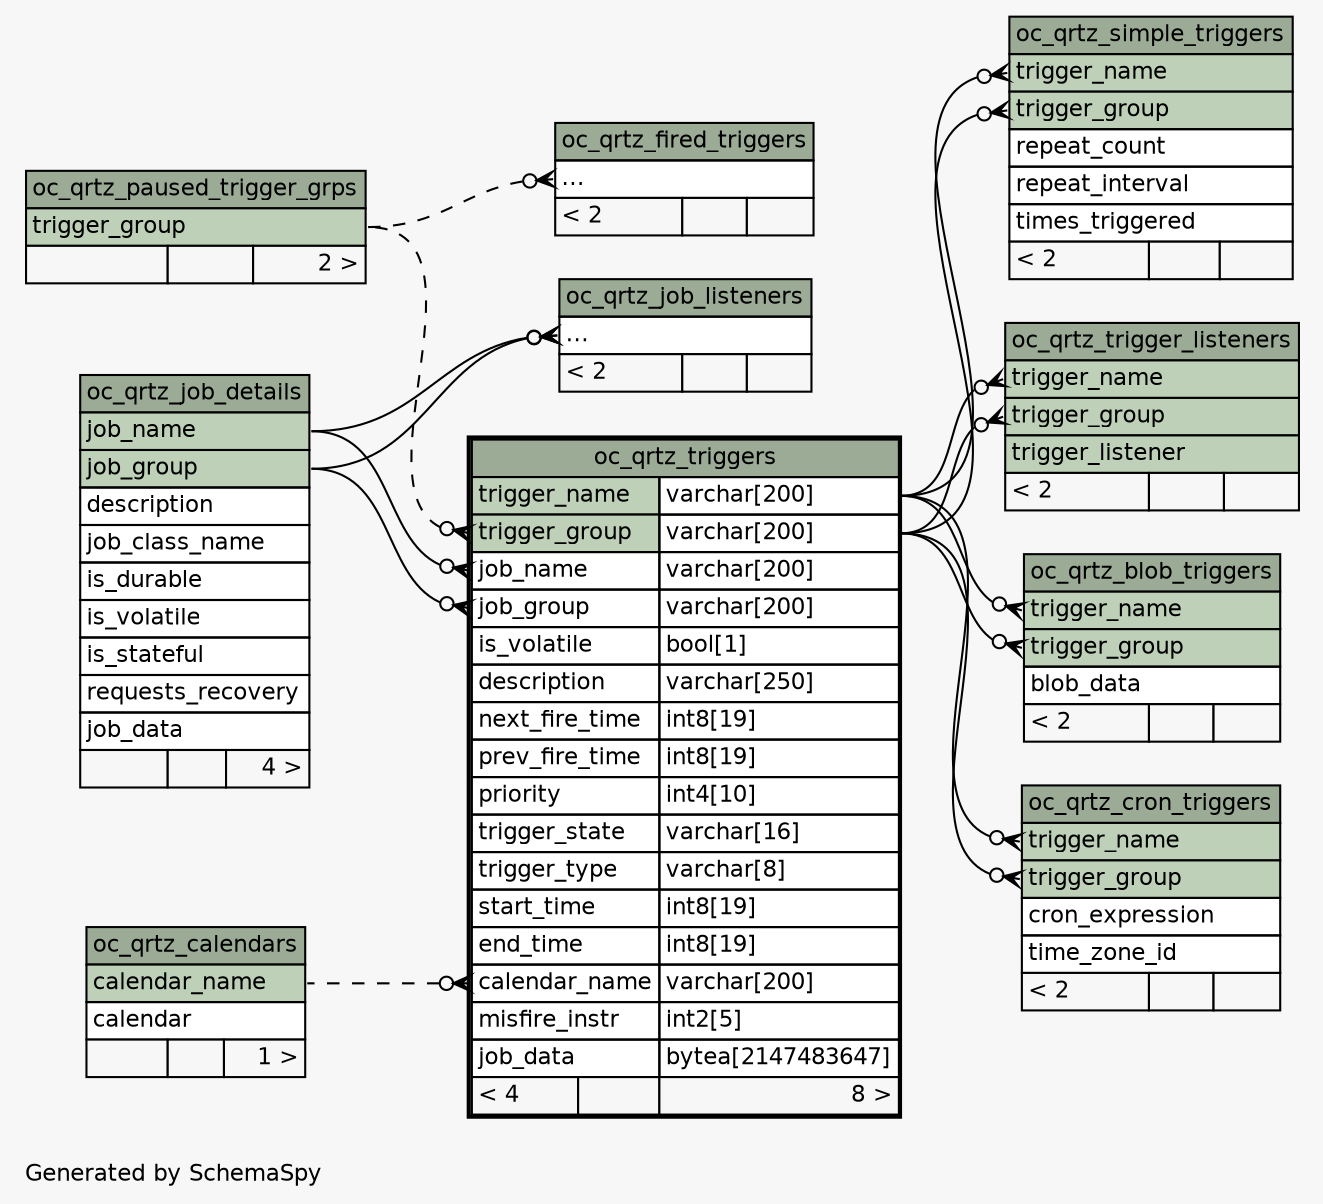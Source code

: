 // dot 2.28.0 on Windows Vista 6.0
// SchemaSpy rev 590
digraph "impliedTwoDegreesRelationshipsDiagram" {
  graph [
    rankdir="RL"
    bgcolor="#f7f7f7"
    label="\nGenerated by SchemaSpy"
    labeljust="l"
    nodesep="0.18"
    ranksep="0.46"
    fontname="Helvetica"
    fontsize="11"
  ];
  node [
    fontname="Helvetica"
    fontsize="11"
    shape="plaintext"
  ];
  edge [
    arrowsize="0.8"
  ];
  "oc_qrtz_blob_triggers":"trigger_group":w -> "oc_qrtz_triggers":"trigger_group.type":e [arrowhead=none dir=back arrowtail=crowodot];
  "oc_qrtz_blob_triggers":"trigger_name":w -> "oc_qrtz_triggers":"trigger_name.type":e [arrowhead=none dir=back arrowtail=crowodot];
  "oc_qrtz_cron_triggers":"trigger_group":w -> "oc_qrtz_triggers":"trigger_group.type":e [arrowhead=none dir=back arrowtail=crowodot];
  "oc_qrtz_cron_triggers":"trigger_name":w -> "oc_qrtz_triggers":"trigger_name.type":e [arrowhead=none dir=back arrowtail=crowodot];
  "oc_qrtz_fired_triggers":"elipses":w -> "oc_qrtz_paused_trigger_grps":"trigger_group":e [arrowhead=none dir=back arrowtail=crowodot style=dashed];
  "oc_qrtz_job_listeners":"elipses":w -> "oc_qrtz_job_details":"job_group":e [arrowhead=none dir=back arrowtail=crowodot];
  "oc_qrtz_job_listeners":"elipses":w -> "oc_qrtz_job_details":"job_name":e [arrowhead=none dir=back arrowtail=crowodot];
  "oc_qrtz_simple_triggers":"trigger_group":w -> "oc_qrtz_triggers":"trigger_group.type":e [arrowhead=none dir=back arrowtail=crowodot];
  "oc_qrtz_simple_triggers":"trigger_name":w -> "oc_qrtz_triggers":"trigger_name.type":e [arrowhead=none dir=back arrowtail=crowodot];
  "oc_qrtz_trigger_listeners":"trigger_group":w -> "oc_qrtz_triggers":"trigger_group.type":e [arrowhead=none dir=back arrowtail=crowodot];
  "oc_qrtz_trigger_listeners":"trigger_name":w -> "oc_qrtz_triggers":"trigger_name.type":e [arrowhead=none dir=back arrowtail=crowodot];
  "oc_qrtz_triggers":"calendar_name":w -> "oc_qrtz_calendars":"calendar_name":e [arrowhead=none dir=back arrowtail=crowodot style=dashed];
  "oc_qrtz_triggers":"job_group":w -> "oc_qrtz_job_details":"job_group":e [arrowhead=none dir=back arrowtail=crowodot];
  "oc_qrtz_triggers":"job_name":w -> "oc_qrtz_job_details":"job_name":e [arrowhead=none dir=back arrowtail=crowodot];
  "oc_qrtz_triggers":"trigger_group":w -> "oc_qrtz_paused_trigger_grps":"trigger_group":e [arrowhead=none dir=back arrowtail=crowodot style=dashed];
  "oc_qrtz_blob_triggers" [
    label=<
    <TABLE BORDER="0" CELLBORDER="1" CELLSPACING="0" BGCOLOR="#ffffff">
      <TR><TD COLSPAN="3" BGCOLOR="#9bab96" ALIGN="CENTER">oc_qrtz_blob_triggers</TD></TR>
      <TR><TD PORT="trigger_name" COLSPAN="3" BGCOLOR="#bed1b8" ALIGN="LEFT">trigger_name</TD></TR>
      <TR><TD PORT="trigger_group" COLSPAN="3" BGCOLOR="#bed1b8" ALIGN="LEFT">trigger_group</TD></TR>
      <TR><TD PORT="blob_data" COLSPAN="3" ALIGN="LEFT">blob_data</TD></TR>
      <TR><TD ALIGN="LEFT" BGCOLOR="#f7f7f7">&lt; 2</TD><TD ALIGN="RIGHT" BGCOLOR="#f7f7f7">  </TD><TD ALIGN="RIGHT" BGCOLOR="#f7f7f7">  </TD></TR>
    </TABLE>>
    URL="oc_qrtz_blob_triggers.html"
    tooltip="oc_qrtz_blob_triggers"
  ];
  "oc_qrtz_calendars" [
    label=<
    <TABLE BORDER="0" CELLBORDER="1" CELLSPACING="0" BGCOLOR="#ffffff">
      <TR><TD COLSPAN="3" BGCOLOR="#9bab96" ALIGN="CENTER">oc_qrtz_calendars</TD></TR>
      <TR><TD PORT="calendar_name" COLSPAN="3" BGCOLOR="#bed1b8" ALIGN="LEFT">calendar_name</TD></TR>
      <TR><TD PORT="calendar" COLSPAN="3" ALIGN="LEFT">calendar</TD></TR>
      <TR><TD ALIGN="LEFT" BGCOLOR="#f7f7f7">  </TD><TD ALIGN="RIGHT" BGCOLOR="#f7f7f7">  </TD><TD ALIGN="RIGHT" BGCOLOR="#f7f7f7">1 &gt;</TD></TR>
    </TABLE>>
    URL="oc_qrtz_calendars.html"
    tooltip="oc_qrtz_calendars"
  ];
  "oc_qrtz_cron_triggers" [
    label=<
    <TABLE BORDER="0" CELLBORDER="1" CELLSPACING="0" BGCOLOR="#ffffff">
      <TR><TD COLSPAN="3" BGCOLOR="#9bab96" ALIGN="CENTER">oc_qrtz_cron_triggers</TD></TR>
      <TR><TD PORT="trigger_name" COLSPAN="3" BGCOLOR="#bed1b8" ALIGN="LEFT">trigger_name</TD></TR>
      <TR><TD PORT="trigger_group" COLSPAN="3" BGCOLOR="#bed1b8" ALIGN="LEFT">trigger_group</TD></TR>
      <TR><TD PORT="cron_expression" COLSPAN="3" ALIGN="LEFT">cron_expression</TD></TR>
      <TR><TD PORT="time_zone_id" COLSPAN="3" ALIGN="LEFT">time_zone_id</TD></TR>
      <TR><TD ALIGN="LEFT" BGCOLOR="#f7f7f7">&lt; 2</TD><TD ALIGN="RIGHT" BGCOLOR="#f7f7f7">  </TD><TD ALIGN="RIGHT" BGCOLOR="#f7f7f7">  </TD></TR>
    </TABLE>>
    URL="oc_qrtz_cron_triggers.html"
    tooltip="oc_qrtz_cron_triggers"
  ];
  "oc_qrtz_fired_triggers" [
    label=<
    <TABLE BORDER="0" CELLBORDER="1" CELLSPACING="0" BGCOLOR="#ffffff">
      <TR><TD COLSPAN="3" BGCOLOR="#9bab96" ALIGN="CENTER">oc_qrtz_fired_triggers</TD></TR>
      <TR><TD PORT="elipses" COLSPAN="3" ALIGN="LEFT">...</TD></TR>
      <TR><TD ALIGN="LEFT" BGCOLOR="#f7f7f7">&lt; 2</TD><TD ALIGN="RIGHT" BGCOLOR="#f7f7f7">  </TD><TD ALIGN="RIGHT" BGCOLOR="#f7f7f7">  </TD></TR>
    </TABLE>>
    URL="oc_qrtz_fired_triggers.html"
    tooltip="oc_qrtz_fired_triggers"
  ];
  "oc_qrtz_job_details" [
    label=<
    <TABLE BORDER="0" CELLBORDER="1" CELLSPACING="0" BGCOLOR="#ffffff">
      <TR><TD COLSPAN="3" BGCOLOR="#9bab96" ALIGN="CENTER">oc_qrtz_job_details</TD></TR>
      <TR><TD PORT="job_name" COLSPAN="3" BGCOLOR="#bed1b8" ALIGN="LEFT">job_name</TD></TR>
      <TR><TD PORT="job_group" COLSPAN="3" BGCOLOR="#bed1b8" ALIGN="LEFT">job_group</TD></TR>
      <TR><TD PORT="description" COLSPAN="3" ALIGN="LEFT">description</TD></TR>
      <TR><TD PORT="job_class_name" COLSPAN="3" ALIGN="LEFT">job_class_name</TD></TR>
      <TR><TD PORT="is_durable" COLSPAN="3" ALIGN="LEFT">is_durable</TD></TR>
      <TR><TD PORT="is_volatile" COLSPAN="3" ALIGN="LEFT">is_volatile</TD></TR>
      <TR><TD PORT="is_stateful" COLSPAN="3" ALIGN="LEFT">is_stateful</TD></TR>
      <TR><TD PORT="requests_recovery" COLSPAN="3" ALIGN="LEFT">requests_recovery</TD></TR>
      <TR><TD PORT="job_data" COLSPAN="3" ALIGN="LEFT">job_data</TD></TR>
      <TR><TD ALIGN="LEFT" BGCOLOR="#f7f7f7">  </TD><TD ALIGN="RIGHT" BGCOLOR="#f7f7f7">  </TD><TD ALIGN="RIGHT" BGCOLOR="#f7f7f7">4 &gt;</TD></TR>
    </TABLE>>
    URL="oc_qrtz_job_details.html"
    tooltip="oc_qrtz_job_details"
  ];
  "oc_qrtz_job_listeners" [
    label=<
    <TABLE BORDER="0" CELLBORDER="1" CELLSPACING="0" BGCOLOR="#ffffff">
      <TR><TD COLSPAN="3" BGCOLOR="#9bab96" ALIGN="CENTER">oc_qrtz_job_listeners</TD></TR>
      <TR><TD PORT="elipses" COLSPAN="3" ALIGN="LEFT">...</TD></TR>
      <TR><TD ALIGN="LEFT" BGCOLOR="#f7f7f7">&lt; 2</TD><TD ALIGN="RIGHT" BGCOLOR="#f7f7f7">  </TD><TD ALIGN="RIGHT" BGCOLOR="#f7f7f7">  </TD></TR>
    </TABLE>>
    URL="oc_qrtz_job_listeners.html"
    tooltip="oc_qrtz_job_listeners"
  ];
  "oc_qrtz_paused_trigger_grps" [
    label=<
    <TABLE BORDER="0" CELLBORDER="1" CELLSPACING="0" BGCOLOR="#ffffff">
      <TR><TD COLSPAN="3" BGCOLOR="#9bab96" ALIGN="CENTER">oc_qrtz_paused_trigger_grps</TD></TR>
      <TR><TD PORT="trigger_group" COLSPAN="3" BGCOLOR="#bed1b8" ALIGN="LEFT">trigger_group</TD></TR>
      <TR><TD ALIGN="LEFT" BGCOLOR="#f7f7f7">  </TD><TD ALIGN="RIGHT" BGCOLOR="#f7f7f7">  </TD><TD ALIGN="RIGHT" BGCOLOR="#f7f7f7">2 &gt;</TD></TR>
    </TABLE>>
    URL="oc_qrtz_paused_trigger_grps.html"
    tooltip="oc_qrtz_paused_trigger_grps"
  ];
  "oc_qrtz_simple_triggers" [
    label=<
    <TABLE BORDER="0" CELLBORDER="1" CELLSPACING="0" BGCOLOR="#ffffff">
      <TR><TD COLSPAN="3" BGCOLOR="#9bab96" ALIGN="CENTER">oc_qrtz_simple_triggers</TD></TR>
      <TR><TD PORT="trigger_name" COLSPAN="3" BGCOLOR="#bed1b8" ALIGN="LEFT">trigger_name</TD></TR>
      <TR><TD PORT="trigger_group" COLSPAN="3" BGCOLOR="#bed1b8" ALIGN="LEFT">trigger_group</TD></TR>
      <TR><TD PORT="repeat_count" COLSPAN="3" ALIGN="LEFT">repeat_count</TD></TR>
      <TR><TD PORT="repeat_interval" COLSPAN="3" ALIGN="LEFT">repeat_interval</TD></TR>
      <TR><TD PORT="times_triggered" COLSPAN="3" ALIGN="LEFT">times_triggered</TD></TR>
      <TR><TD ALIGN="LEFT" BGCOLOR="#f7f7f7">&lt; 2</TD><TD ALIGN="RIGHT" BGCOLOR="#f7f7f7">  </TD><TD ALIGN="RIGHT" BGCOLOR="#f7f7f7">  </TD></TR>
    </TABLE>>
    URL="oc_qrtz_simple_triggers.html"
    tooltip="oc_qrtz_simple_triggers"
  ];
  "oc_qrtz_trigger_listeners" [
    label=<
    <TABLE BORDER="0" CELLBORDER="1" CELLSPACING="0" BGCOLOR="#ffffff">
      <TR><TD COLSPAN="3" BGCOLOR="#9bab96" ALIGN="CENTER">oc_qrtz_trigger_listeners</TD></TR>
      <TR><TD PORT="trigger_name" COLSPAN="3" BGCOLOR="#bed1b8" ALIGN="LEFT">trigger_name</TD></TR>
      <TR><TD PORT="trigger_group" COLSPAN="3" BGCOLOR="#bed1b8" ALIGN="LEFT">trigger_group</TD></TR>
      <TR><TD PORT="trigger_listener" COLSPAN="3" BGCOLOR="#bed1b8" ALIGN="LEFT">trigger_listener</TD></TR>
      <TR><TD ALIGN="LEFT" BGCOLOR="#f7f7f7">&lt; 2</TD><TD ALIGN="RIGHT" BGCOLOR="#f7f7f7">  </TD><TD ALIGN="RIGHT" BGCOLOR="#f7f7f7">  </TD></TR>
    </TABLE>>
    URL="oc_qrtz_trigger_listeners.html"
    tooltip="oc_qrtz_trigger_listeners"
  ];
  "oc_qrtz_triggers" [
    label=<
    <TABLE BORDER="2" CELLBORDER="1" CELLSPACING="0" BGCOLOR="#ffffff">
      <TR><TD COLSPAN="3" BGCOLOR="#9bab96" ALIGN="CENTER">oc_qrtz_triggers</TD></TR>
      <TR><TD PORT="trigger_name" COLSPAN="2" BGCOLOR="#bed1b8" ALIGN="LEFT">trigger_name</TD><TD PORT="trigger_name.type" ALIGN="LEFT">varchar[200]</TD></TR>
      <TR><TD PORT="trigger_group" COLSPAN="2" BGCOLOR="#bed1b8" ALIGN="LEFT">trigger_group</TD><TD PORT="trigger_group.type" ALIGN="LEFT">varchar[200]</TD></TR>
      <TR><TD PORT="job_name" COLSPAN="2" ALIGN="LEFT">job_name</TD><TD PORT="job_name.type" ALIGN="LEFT">varchar[200]</TD></TR>
      <TR><TD PORT="job_group" COLSPAN="2" ALIGN="LEFT">job_group</TD><TD PORT="job_group.type" ALIGN="LEFT">varchar[200]</TD></TR>
      <TR><TD PORT="is_volatile" COLSPAN="2" ALIGN="LEFT">is_volatile</TD><TD PORT="is_volatile.type" ALIGN="LEFT">bool[1]</TD></TR>
      <TR><TD PORT="description" COLSPAN="2" ALIGN="LEFT">description</TD><TD PORT="description.type" ALIGN="LEFT">varchar[250]</TD></TR>
      <TR><TD PORT="next_fire_time" COLSPAN="2" ALIGN="LEFT">next_fire_time</TD><TD PORT="next_fire_time.type" ALIGN="LEFT">int8[19]</TD></TR>
      <TR><TD PORT="prev_fire_time" COLSPAN="2" ALIGN="LEFT">prev_fire_time</TD><TD PORT="prev_fire_time.type" ALIGN="LEFT">int8[19]</TD></TR>
      <TR><TD PORT="priority" COLSPAN="2" ALIGN="LEFT">priority</TD><TD PORT="priority.type" ALIGN="LEFT">int4[10]</TD></TR>
      <TR><TD PORT="trigger_state" COLSPAN="2" ALIGN="LEFT">trigger_state</TD><TD PORT="trigger_state.type" ALIGN="LEFT">varchar[16]</TD></TR>
      <TR><TD PORT="trigger_type" COLSPAN="2" ALIGN="LEFT">trigger_type</TD><TD PORT="trigger_type.type" ALIGN="LEFT">varchar[8]</TD></TR>
      <TR><TD PORT="start_time" COLSPAN="2" ALIGN="LEFT">start_time</TD><TD PORT="start_time.type" ALIGN="LEFT">int8[19]</TD></TR>
      <TR><TD PORT="end_time" COLSPAN="2" ALIGN="LEFT">end_time</TD><TD PORT="end_time.type" ALIGN="LEFT">int8[19]</TD></TR>
      <TR><TD PORT="calendar_name" COLSPAN="2" ALIGN="LEFT">calendar_name</TD><TD PORT="calendar_name.type" ALIGN="LEFT">varchar[200]</TD></TR>
      <TR><TD PORT="misfire_instr" COLSPAN="2" ALIGN="LEFT">misfire_instr</TD><TD PORT="misfire_instr.type" ALIGN="LEFT">int2[5]</TD></TR>
      <TR><TD PORT="job_data" COLSPAN="2" ALIGN="LEFT">job_data</TD><TD PORT="job_data.type" ALIGN="LEFT">bytea[2147483647]</TD></TR>
      <TR><TD ALIGN="LEFT" BGCOLOR="#f7f7f7">&lt; 4</TD><TD ALIGN="RIGHT" BGCOLOR="#f7f7f7">  </TD><TD ALIGN="RIGHT" BGCOLOR="#f7f7f7">8 &gt;</TD></TR>
    </TABLE>>
    URL="oc_qrtz_triggers.html"
    tooltip="oc_qrtz_triggers"
  ];
}

